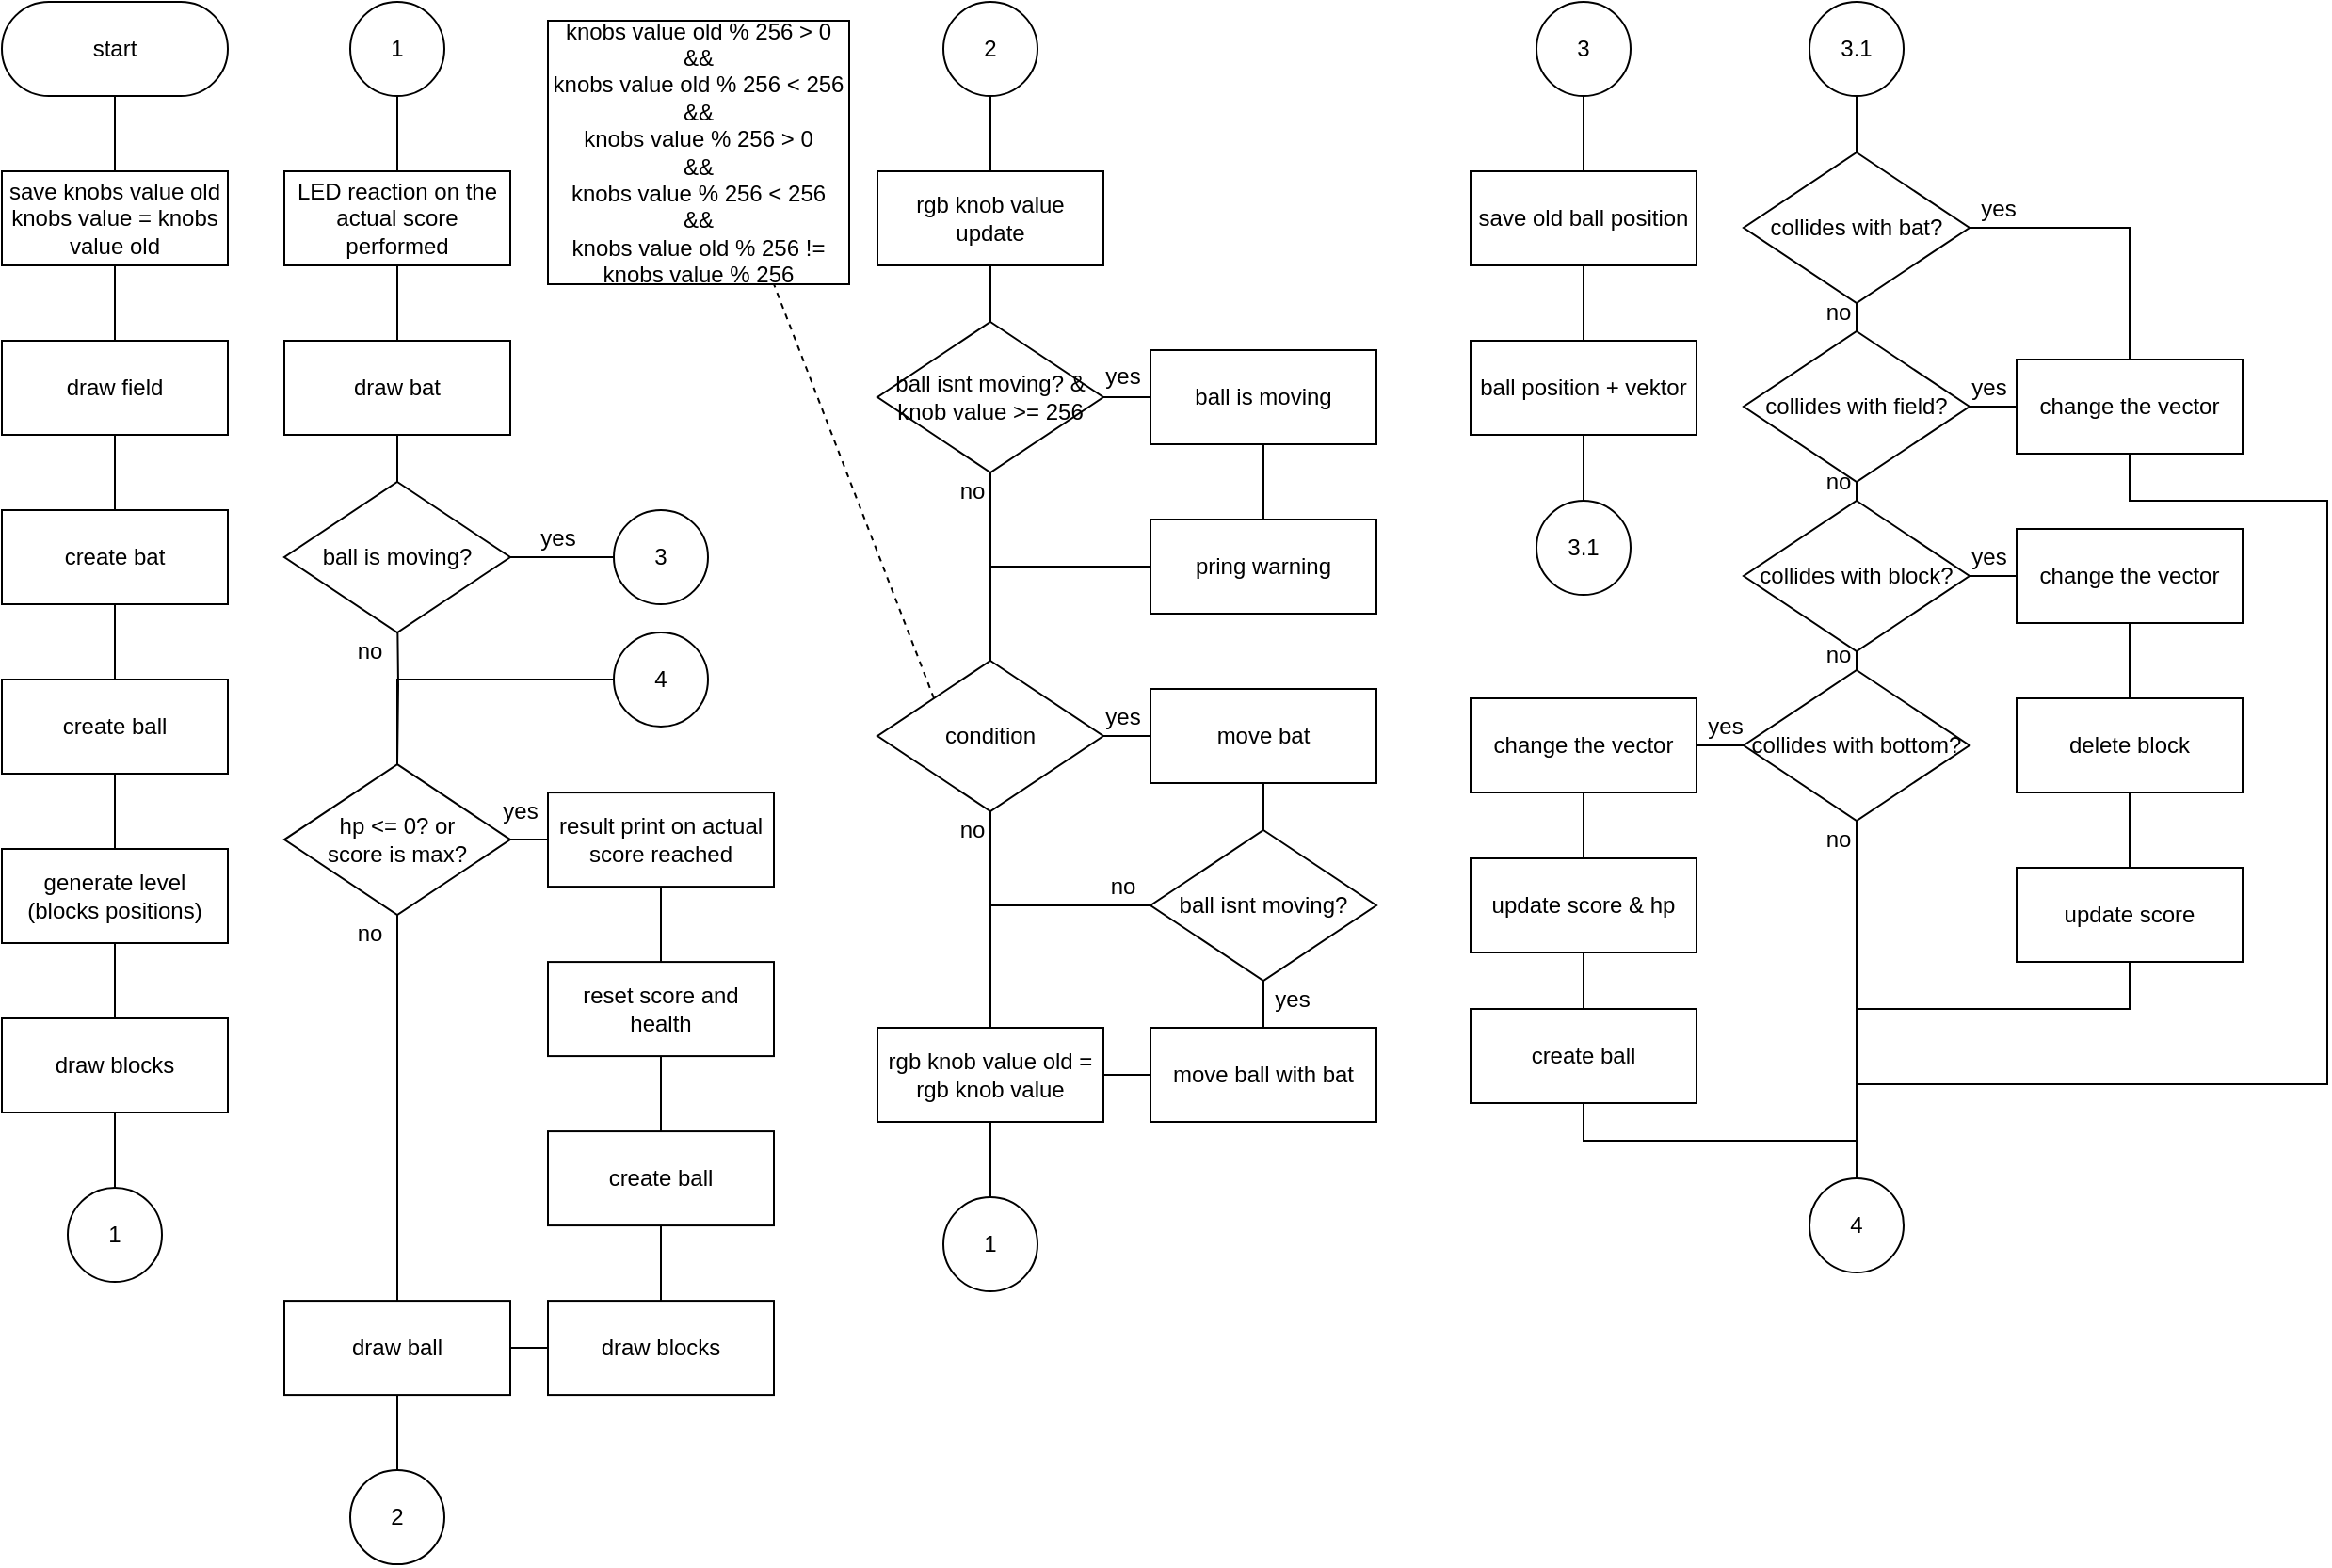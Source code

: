<mxfile version="14.6.13" type="device"><diagram id="C5RBs43oDa-KdzZeNtuy" name="Page-1"><mxGraphModel dx="1810" dy="1343" grid="1" gridSize="10" guides="1" tooltips="1" connect="1" arrows="1" fold="1" page="1" pageScale="1" pageWidth="827" pageHeight="1169" math="0" shadow="0"><root><mxCell id="WIyWlLk6GJQsqaUBKTNV-0"/><mxCell id="WIyWlLk6GJQsqaUBKTNV-1" parent="WIyWlLk6GJQsqaUBKTNV-0"/><mxCell id="L-HvGFPpBzRl4jBuM2l1-85" style="edgeStyle=none;rounded=0;orthogonalLoop=1;jettySize=auto;html=1;exitX=0.5;exitY=1;exitDx=0;exitDy=0;entryX=0.5;entryY=0;entryDx=0;entryDy=0;endArrow=none;endFill=0;strokeColor=#000000;" parent="WIyWlLk6GJQsqaUBKTNV-1" source="L-HvGFPpBzRl4jBuM2l1-0" target="L-HvGFPpBzRl4jBuM2l1-84" edge="1"><mxGeometry relative="1" as="geometry"/></mxCell><mxCell id="L-HvGFPpBzRl4jBuM2l1-0" value="start" style="rounded=1;whiteSpace=wrap;html=1;arcSize=50;" parent="WIyWlLk6GJQsqaUBKTNV-1" vertex="1"><mxGeometry x="60" y="10" width="120" height="50" as="geometry"/></mxCell><mxCell id="L-HvGFPpBzRl4jBuM2l1-19" style="edgeStyle=orthogonalEdgeStyle;rounded=0;orthogonalLoop=1;jettySize=auto;html=1;exitX=0.5;exitY=1;exitDx=0;exitDy=0;entryX=0.5;entryY=0;entryDx=0;entryDy=0;endArrow=none;endFill=0;" parent="WIyWlLk6GJQsqaUBKTNV-1" source="L-HvGFPpBzRl4jBuM2l1-1" target="L-HvGFPpBzRl4jBuM2l1-2" edge="1"><mxGeometry relative="1" as="geometry"/></mxCell><mxCell id="L-HvGFPpBzRl4jBuM2l1-1" value="draw field" style="rounded=0;whiteSpace=wrap;html=1;" parent="WIyWlLk6GJQsqaUBKTNV-1" vertex="1"><mxGeometry x="60" y="190" width="120" height="50" as="geometry"/></mxCell><mxCell id="L-HvGFPpBzRl4jBuM2l1-20" style="edgeStyle=orthogonalEdgeStyle;rounded=0;orthogonalLoop=1;jettySize=auto;html=1;exitX=0.5;exitY=1;exitDx=0;exitDy=0;entryX=0.5;entryY=0;entryDx=0;entryDy=0;endArrow=none;endFill=0;" parent="WIyWlLk6GJQsqaUBKTNV-1" source="L-HvGFPpBzRl4jBuM2l1-2" target="L-HvGFPpBzRl4jBuM2l1-4" edge="1"><mxGeometry relative="1" as="geometry"/></mxCell><mxCell id="L-HvGFPpBzRl4jBuM2l1-2" value="create bat" style="rounded=0;whiteSpace=wrap;html=1;" parent="WIyWlLk6GJQsqaUBKTNV-1" vertex="1"><mxGeometry x="60" y="280" width="120" height="50" as="geometry"/></mxCell><mxCell id="L-HvGFPpBzRl4jBuM2l1-21" style="edgeStyle=orthogonalEdgeStyle;rounded=0;orthogonalLoop=1;jettySize=auto;html=1;exitX=0.5;exitY=1;exitDx=0;exitDy=0;entryX=0.5;entryY=0;entryDx=0;entryDy=0;endArrow=none;endFill=0;" parent="WIyWlLk6GJQsqaUBKTNV-1" source="L-HvGFPpBzRl4jBuM2l1-4" target="L-HvGFPpBzRl4jBuM2l1-5" edge="1"><mxGeometry relative="1" as="geometry"/></mxCell><mxCell id="L-HvGFPpBzRl4jBuM2l1-4" value="create ball" style="rounded=0;whiteSpace=wrap;html=1;" parent="WIyWlLk6GJQsqaUBKTNV-1" vertex="1"><mxGeometry x="60" y="370" width="120" height="50" as="geometry"/></mxCell><mxCell id="L-HvGFPpBzRl4jBuM2l1-22" style="edgeStyle=orthogonalEdgeStyle;rounded=0;orthogonalLoop=1;jettySize=auto;html=1;exitX=0.5;exitY=1;exitDx=0;exitDy=0;entryX=0.5;entryY=0;entryDx=0;entryDy=0;endArrow=none;endFill=0;" parent="WIyWlLk6GJQsqaUBKTNV-1" source="L-HvGFPpBzRl4jBuM2l1-5" target="L-HvGFPpBzRl4jBuM2l1-6" edge="1"><mxGeometry relative="1" as="geometry"/></mxCell><mxCell id="L-HvGFPpBzRl4jBuM2l1-5" value="generate level&lt;br&gt;(blocks positions)" style="rounded=0;whiteSpace=wrap;html=1;" parent="WIyWlLk6GJQsqaUBKTNV-1" vertex="1"><mxGeometry x="60" y="460" width="120" height="50" as="geometry"/></mxCell><mxCell id="L-HvGFPpBzRl4jBuM2l1-64" style="edgeStyle=orthogonalEdgeStyle;rounded=0;orthogonalLoop=1;jettySize=auto;html=1;entryX=0.5;entryY=0;entryDx=0;entryDy=0;endArrow=none;endFill=0;" parent="WIyWlLk6GJQsqaUBKTNV-1" source="L-HvGFPpBzRl4jBuM2l1-6" target="L-HvGFPpBzRl4jBuM2l1-68" edge="1"><mxGeometry relative="1" as="geometry"><mxPoint x="120" y="640" as="targetPoint"/></mxGeometry></mxCell><mxCell id="L-HvGFPpBzRl4jBuM2l1-6" value="draw blocks" style="rounded=0;whiteSpace=wrap;html=1;" parent="WIyWlLk6GJQsqaUBKTNV-1" vertex="1"><mxGeometry x="60" y="550" width="120" height="50" as="geometry"/></mxCell><mxCell id="L-HvGFPpBzRl4jBuM2l1-29" style="edgeStyle=orthogonalEdgeStyle;rounded=0;orthogonalLoop=1;jettySize=auto;html=1;exitX=0.5;exitY=1;exitDx=0;exitDy=0;entryX=0.5;entryY=0;entryDx=0;entryDy=0;endArrow=none;endFill=0;" parent="WIyWlLk6GJQsqaUBKTNV-1" source="L-HvGFPpBzRl4jBuM2l1-8" target="L-HvGFPpBzRl4jBuM2l1-10" edge="1"><mxGeometry relative="1" as="geometry"/></mxCell><mxCell id="L-HvGFPpBzRl4jBuM2l1-8" value="draw bat" style="rounded=0;whiteSpace=wrap;html=1;" parent="WIyWlLk6GJQsqaUBKTNV-1" vertex="1"><mxGeometry x="210" y="190" width="120" height="50" as="geometry"/></mxCell><mxCell id="L-HvGFPpBzRl4jBuM2l1-30" style="edgeStyle=orthogonalEdgeStyle;rounded=0;orthogonalLoop=1;jettySize=auto;html=1;exitX=1;exitY=0.5;exitDx=0;exitDy=0;entryX=0;entryY=0.5;entryDx=0;entryDy=0;endArrow=none;endFill=0;" parent="WIyWlLk6GJQsqaUBKTNV-1" source="L-HvGFPpBzRl4jBuM2l1-10" target="L-HvGFPpBzRl4jBuM2l1-182" edge="1"><mxGeometry relative="1" as="geometry"><mxPoint x="350" y="305" as="targetPoint"/></mxGeometry></mxCell><mxCell id="L-HvGFPpBzRl4jBuM2l1-31" style="edgeStyle=orthogonalEdgeStyle;rounded=0;orthogonalLoop=1;jettySize=auto;html=1;entryX=0.5;entryY=0;entryDx=0;entryDy=0;endArrow=none;endFill=0;exitX=0.5;exitY=1;exitDx=0;exitDy=0;" parent="WIyWlLk6GJQsqaUBKTNV-1" target="L-HvGFPpBzRl4jBuM2l1-13" edge="1"><mxGeometry relative="1" as="geometry"><mxPoint x="270" y="330" as="sourcePoint"/></mxGeometry></mxCell><mxCell id="L-HvGFPpBzRl4jBuM2l1-10" value="ball is moving?" style="rhombus;whiteSpace=wrap;html=1;" parent="WIyWlLk6GJQsqaUBKTNV-1" vertex="1"><mxGeometry x="210" y="265" width="120" height="80" as="geometry"/></mxCell><mxCell id="L-HvGFPpBzRl4jBuM2l1-33" style="edgeStyle=orthogonalEdgeStyle;rounded=0;orthogonalLoop=1;jettySize=auto;html=1;exitX=1;exitY=0.5;exitDx=0;exitDy=0;entryX=0;entryY=0.5;entryDx=0;entryDy=0;endArrow=none;endFill=0;" parent="WIyWlLk6GJQsqaUBKTNV-1" source="L-HvGFPpBzRl4jBuM2l1-13" target="L-HvGFPpBzRl4jBuM2l1-14" edge="1"><mxGeometry relative="1" as="geometry"/></mxCell><mxCell id="L-HvGFPpBzRl4jBuM2l1-72" style="edgeStyle=orthogonalEdgeStyle;rounded=0;orthogonalLoop=1;jettySize=auto;html=1;exitX=0.5;exitY=1;exitDx=0;exitDy=0;entryX=0.5;entryY=0;entryDx=0;entryDy=0;endArrow=none;endFill=0;" parent="WIyWlLk6GJQsqaUBKTNV-1" source="L-HvGFPpBzRl4jBuM2l1-13" target="L-HvGFPpBzRl4jBuM2l1-18" edge="1"><mxGeometry relative="1" as="geometry"/></mxCell><mxCell id="L-HvGFPpBzRl4jBuM2l1-13" value="hp &amp;lt;= 0? or&lt;br&gt;score is max?" style="rhombus;whiteSpace=wrap;html=1;" parent="WIyWlLk6GJQsqaUBKTNV-1" vertex="1"><mxGeometry x="210" y="415.04" width="120" height="80" as="geometry"/></mxCell><mxCell id="L-HvGFPpBzRl4jBuM2l1-34" style="edgeStyle=orthogonalEdgeStyle;rounded=0;orthogonalLoop=1;jettySize=auto;html=1;exitX=0.5;exitY=1;exitDx=0;exitDy=0;entryX=0.5;entryY=0;entryDx=0;entryDy=0;endArrow=none;endFill=0;" parent="WIyWlLk6GJQsqaUBKTNV-1" source="L-HvGFPpBzRl4jBuM2l1-14" target="L-HvGFPpBzRl4jBuM2l1-15" edge="1"><mxGeometry relative="1" as="geometry"/></mxCell><mxCell id="L-HvGFPpBzRl4jBuM2l1-14" value="result print on actual score reached" style="rounded=0;whiteSpace=wrap;html=1;" parent="WIyWlLk6GJQsqaUBKTNV-1" vertex="1"><mxGeometry x="350" y="430.04" width="120" height="50" as="geometry"/></mxCell><mxCell id="L-HvGFPpBzRl4jBuM2l1-35" style="edgeStyle=orthogonalEdgeStyle;rounded=0;orthogonalLoop=1;jettySize=auto;html=1;exitX=0.5;exitY=1;exitDx=0;exitDy=0;entryX=0.5;entryY=0;entryDx=0;entryDy=0;endArrow=none;endFill=0;" parent="WIyWlLk6GJQsqaUBKTNV-1" source="L-HvGFPpBzRl4jBuM2l1-15" target="L-HvGFPpBzRl4jBuM2l1-16" edge="1"><mxGeometry relative="1" as="geometry"/></mxCell><mxCell id="L-HvGFPpBzRl4jBuM2l1-15" value="reset score and health" style="rounded=0;whiteSpace=wrap;html=1;" parent="WIyWlLk6GJQsqaUBKTNV-1" vertex="1"><mxGeometry x="350" y="520.04" width="120" height="50" as="geometry"/></mxCell><mxCell id="L-HvGFPpBzRl4jBuM2l1-36" style="edgeStyle=orthogonalEdgeStyle;rounded=0;orthogonalLoop=1;jettySize=auto;html=1;exitX=0.5;exitY=1;exitDx=0;exitDy=0;entryX=0.5;entryY=0;entryDx=0;entryDy=0;endArrow=none;endFill=0;" parent="WIyWlLk6GJQsqaUBKTNV-1" source="L-HvGFPpBzRl4jBuM2l1-16" target="L-HvGFPpBzRl4jBuM2l1-17" edge="1"><mxGeometry relative="1" as="geometry"/></mxCell><mxCell id="L-HvGFPpBzRl4jBuM2l1-16" value="create ball" style="rounded=0;whiteSpace=wrap;html=1;" parent="WIyWlLk6GJQsqaUBKTNV-1" vertex="1"><mxGeometry x="350" y="610.04" width="120" height="50" as="geometry"/></mxCell><mxCell id="L-HvGFPpBzRl4jBuM2l1-67" style="edgeStyle=orthogonalEdgeStyle;rounded=0;orthogonalLoop=1;jettySize=auto;html=1;exitX=0;exitY=0.5;exitDx=0;exitDy=0;entryX=1;entryY=0.5;entryDx=0;entryDy=0;endArrow=none;endFill=0;" parent="WIyWlLk6GJQsqaUBKTNV-1" source="L-HvGFPpBzRl4jBuM2l1-17" target="L-HvGFPpBzRl4jBuM2l1-18" edge="1"><mxGeometry relative="1" as="geometry"/></mxCell><mxCell id="L-HvGFPpBzRl4jBuM2l1-17" value="draw blocks" style="rounded=0;whiteSpace=wrap;html=1;" parent="WIyWlLk6GJQsqaUBKTNV-1" vertex="1"><mxGeometry x="350" y="700.04" width="120" height="50" as="geometry"/></mxCell><mxCell id="L-HvGFPpBzRl4jBuM2l1-71" style="edgeStyle=orthogonalEdgeStyle;rounded=0;orthogonalLoop=1;jettySize=auto;html=1;exitX=0.5;exitY=1;exitDx=0;exitDy=0;entryX=0.5;entryY=0;entryDx=0;entryDy=0;endArrow=none;endFill=0;" parent="WIyWlLk6GJQsqaUBKTNV-1" source="L-HvGFPpBzRl4jBuM2l1-18" target="L-HvGFPpBzRl4jBuM2l1-70" edge="1"><mxGeometry relative="1" as="geometry"/></mxCell><mxCell id="L-HvGFPpBzRl4jBuM2l1-18" value="draw ball" style="rounded=0;whiteSpace=wrap;html=1;" parent="WIyWlLk6GJQsqaUBKTNV-1" vertex="1"><mxGeometry x="210" y="700.04" width="120" height="50" as="geometry"/></mxCell><mxCell id="L-HvGFPpBzRl4jBuM2l1-89" style="edgeStyle=none;rounded=0;orthogonalLoop=1;jettySize=auto;html=1;exitX=0.5;exitY=1;exitDx=0;exitDy=0;entryX=0.5;entryY=0;entryDx=0;entryDy=0;endArrow=none;endFill=0;strokeColor=#000000;" parent="WIyWlLk6GJQsqaUBKTNV-1" source="L-HvGFPpBzRl4jBuM2l1-24" target="L-HvGFPpBzRl4jBuM2l1-87" edge="1"><mxGeometry relative="1" as="geometry"/></mxCell><mxCell id="L-HvGFPpBzRl4jBuM2l1-24" value="1" style="ellipse;whiteSpace=wrap;html=1;aspect=fixed;" parent="WIyWlLk6GJQsqaUBKTNV-1" vertex="1"><mxGeometry x="245" y="10" width="50" height="50" as="geometry"/></mxCell><mxCell id="L-HvGFPpBzRl4jBuM2l1-80" style="edgeStyle=none;rounded=0;orthogonalLoop=1;jettySize=auto;html=1;exitX=0.5;exitY=1;exitDx=0;exitDy=0;entryX=0.5;entryY=0;entryDx=0;entryDy=0;endArrow=none;endFill=0;strokeColor=#000000;" parent="WIyWlLk6GJQsqaUBKTNV-1" source="L-HvGFPpBzRl4jBuM2l1-39" target="L-HvGFPpBzRl4jBuM2l1-79" edge="1"><mxGeometry relative="1" as="geometry"/></mxCell><mxCell id="L-HvGFPpBzRl4jBuM2l1-39" value="rgb knob value update" style="rounded=0;whiteSpace=wrap;html=1;" parent="WIyWlLk6GJQsqaUBKTNV-1" vertex="1"><mxGeometry x="525" y="100" width="120" height="50" as="geometry"/></mxCell><mxCell id="L-HvGFPpBzRl4jBuM2l1-43" style="edgeStyle=orthogonalEdgeStyle;rounded=0;orthogonalLoop=1;jettySize=auto;html=1;entryX=0.5;entryY=0;entryDx=0;entryDy=0;endArrow=none;endFill=0;exitX=0.5;exitY=1;exitDx=0;exitDy=0;" parent="WIyWlLk6GJQsqaUBKTNV-1" source="L-HvGFPpBzRl4jBuM2l1-77" target="L-HvGFPpBzRl4jBuM2l1-39" edge="1"><mxGeometry relative="1" as="geometry"><mxPoint x="750" y="60" as="sourcePoint"/></mxGeometry></mxCell><mxCell id="L-HvGFPpBzRl4jBuM2l1-48" style="edgeStyle=orthogonalEdgeStyle;rounded=0;orthogonalLoop=1;jettySize=auto;html=1;exitX=1;exitY=0.5;exitDx=0;exitDy=0;endArrow=none;endFill=0;entryX=0;entryY=0.5;entryDx=0;entryDy=0;" parent="WIyWlLk6GJQsqaUBKTNV-1" source="L-HvGFPpBzRl4jBuM2l1-79" target="L-HvGFPpBzRl4jBuM2l1-181" edge="1"><mxGeometry relative="1" as="geometry"><mxPoint x="655" y="220" as="sourcePoint"/><mxPoint x="730" y="220" as="targetPoint"/></mxGeometry></mxCell><mxCell id="L-HvGFPpBzRl4jBuM2l1-52" style="edgeStyle=orthogonalEdgeStyle;rounded=0;orthogonalLoop=1;jettySize=auto;html=1;exitX=0.5;exitY=1;exitDx=0;exitDy=0;entryX=0.5;entryY=0;entryDx=0;entryDy=0;endArrow=none;endFill=0;" parent="WIyWlLk6GJQsqaUBKTNV-1" source="L-HvGFPpBzRl4jBuM2l1-79" target="L-HvGFPpBzRl4jBuM2l1-51" edge="1"><mxGeometry relative="1" as="geometry"><mxPoint x="585" y="330" as="sourcePoint"/></mxGeometry></mxCell><mxCell id="L-HvGFPpBzRl4jBuM2l1-81" style="edgeStyle=none;rounded=0;orthogonalLoop=1;jettySize=auto;html=1;exitX=0;exitY=0.5;exitDx=0;exitDy=0;entryX=0.5;entryY=0;entryDx=0;entryDy=0;endArrow=none;endFill=0;strokeColor=#000000;" parent="WIyWlLk6GJQsqaUBKTNV-1" source="L-HvGFPpBzRl4jBuM2l1-46" target="L-HvGFPpBzRl4jBuM2l1-51" edge="1"><mxGeometry relative="1" as="geometry"><Array as="points"><mxPoint x="585" y="310"/><mxPoint x="585" y="375"/></Array></mxGeometry></mxCell><mxCell id="L-HvGFPpBzRl4jBuM2l1-46" value="pring warning" style="rounded=0;whiteSpace=wrap;html=1;" parent="WIyWlLk6GJQsqaUBKTNV-1" vertex="1"><mxGeometry x="670" y="285" width="120" height="50" as="geometry"/></mxCell><mxCell id="L-HvGFPpBzRl4jBuM2l1-54" style="edgeStyle=orthogonalEdgeStyle;rounded=0;orthogonalLoop=1;jettySize=auto;html=1;exitX=1;exitY=0.5;exitDx=0;exitDy=0;entryX=0;entryY=0.5;entryDx=0;entryDy=0;endArrow=none;endFill=0;" parent="WIyWlLk6GJQsqaUBKTNV-1" source="L-HvGFPpBzRl4jBuM2l1-51" target="L-HvGFPpBzRl4jBuM2l1-53" edge="1"><mxGeometry relative="1" as="geometry"/></mxCell><mxCell id="L-HvGFPpBzRl4jBuM2l1-60" style="edgeStyle=orthogonalEdgeStyle;rounded=0;orthogonalLoop=1;jettySize=auto;html=1;exitX=0.5;exitY=1;exitDx=0;exitDy=0;entryX=0.5;entryY=0;entryDx=0;entryDy=0;endArrow=none;endFill=0;" parent="WIyWlLk6GJQsqaUBKTNV-1" source="L-HvGFPpBzRl4jBuM2l1-51" target="L-HvGFPpBzRl4jBuM2l1-59" edge="1"><mxGeometry relative="1" as="geometry"/></mxCell><mxCell id="L-HvGFPpBzRl4jBuM2l1-51" value="condition" style="rhombus;whiteSpace=wrap;html=1;" parent="WIyWlLk6GJQsqaUBKTNV-1" vertex="1"><mxGeometry x="525" y="360" width="120" height="80" as="geometry"/></mxCell><mxCell id="L-HvGFPpBzRl4jBuM2l1-57" style="edgeStyle=orthogonalEdgeStyle;rounded=0;orthogonalLoop=1;jettySize=auto;html=1;exitX=0.5;exitY=1;exitDx=0;exitDy=0;entryX=0.5;entryY=0;entryDx=0;entryDy=0;endArrow=none;endFill=0;" parent="WIyWlLk6GJQsqaUBKTNV-1" source="L-HvGFPpBzRl4jBuM2l1-53" target="L-HvGFPpBzRl4jBuM2l1-55" edge="1"><mxGeometry relative="1" as="geometry"/></mxCell><mxCell id="L-HvGFPpBzRl4jBuM2l1-53" value="move bat" style="rounded=0;whiteSpace=wrap;html=1;" parent="WIyWlLk6GJQsqaUBKTNV-1" vertex="1"><mxGeometry x="670" y="375" width="120" height="50" as="geometry"/></mxCell><mxCell id="L-HvGFPpBzRl4jBuM2l1-58" style="edgeStyle=orthogonalEdgeStyle;rounded=0;orthogonalLoop=1;jettySize=auto;html=1;exitX=0.5;exitY=1;exitDx=0;exitDy=0;entryX=0.5;entryY=0;entryDx=0;entryDy=0;endArrow=none;endFill=0;" parent="WIyWlLk6GJQsqaUBKTNV-1" source="L-HvGFPpBzRl4jBuM2l1-55" target="L-HvGFPpBzRl4jBuM2l1-56" edge="1"><mxGeometry relative="1" as="geometry"/></mxCell><mxCell id="L-HvGFPpBzRl4jBuM2l1-196" style="edgeStyle=none;rounded=0;orthogonalLoop=1;jettySize=auto;html=1;exitX=0;exitY=0.5;exitDx=0;exitDy=0;entryX=0.5;entryY=0;entryDx=0;entryDy=0;endArrow=none;endFill=0;strokeColor=#000000;" parent="WIyWlLk6GJQsqaUBKTNV-1" source="L-HvGFPpBzRl4jBuM2l1-55" target="L-HvGFPpBzRl4jBuM2l1-59" edge="1"><mxGeometry relative="1" as="geometry"><Array as="points"><mxPoint x="585" y="490"/></Array></mxGeometry></mxCell><mxCell id="L-HvGFPpBzRl4jBuM2l1-55" value="ball isnt moving?" style="rhombus;whiteSpace=wrap;html=1;" parent="WIyWlLk6GJQsqaUBKTNV-1" vertex="1"><mxGeometry x="670" y="450" width="120" height="80" as="geometry"/></mxCell><mxCell id="L-HvGFPpBzRl4jBuM2l1-61" style="edgeStyle=orthogonalEdgeStyle;rounded=0;orthogonalLoop=1;jettySize=auto;html=1;exitX=0;exitY=0.5;exitDx=0;exitDy=0;endArrow=none;endFill=0;entryX=1;entryY=0.5;entryDx=0;entryDy=0;" parent="WIyWlLk6GJQsqaUBKTNV-1" source="L-HvGFPpBzRl4jBuM2l1-56" target="L-HvGFPpBzRl4jBuM2l1-59" edge="1"><mxGeometry relative="1" as="geometry"><mxPoint x="750" y="595" as="targetPoint"/></mxGeometry></mxCell><mxCell id="L-HvGFPpBzRl4jBuM2l1-56" value="move ball with bat" style="rounded=0;whiteSpace=wrap;html=1;" parent="WIyWlLk6GJQsqaUBKTNV-1" vertex="1"><mxGeometry x="670" y="555" width="120" height="50" as="geometry"/></mxCell><mxCell id="L-HvGFPpBzRl4jBuM2l1-91" style="edgeStyle=none;rounded=0;orthogonalLoop=1;jettySize=auto;html=1;exitX=0.5;exitY=1;exitDx=0;exitDy=0;entryX=0.5;entryY=0;entryDx=0;entryDy=0;endArrow=none;endFill=0;strokeColor=#000000;" parent="WIyWlLk6GJQsqaUBKTNV-1" source="L-HvGFPpBzRl4jBuM2l1-59" target="L-HvGFPpBzRl4jBuM2l1-90" edge="1"><mxGeometry relative="1" as="geometry"/></mxCell><mxCell id="L-HvGFPpBzRl4jBuM2l1-59" value="rgb knob value old =&lt;br&gt;rgb knob value" style="rounded=0;whiteSpace=wrap;html=1;" parent="WIyWlLk6GJQsqaUBKTNV-1" vertex="1"><mxGeometry x="525" y="555" width="120" height="50" as="geometry"/></mxCell><mxCell id="L-HvGFPpBzRl4jBuM2l1-68" value="1" style="ellipse;whiteSpace=wrap;html=1;aspect=fixed;" parent="WIyWlLk6GJQsqaUBKTNV-1" vertex="1"><mxGeometry x="95" y="640" width="50" height="50" as="geometry"/></mxCell><mxCell id="L-HvGFPpBzRl4jBuM2l1-70" value="2" style="ellipse;whiteSpace=wrap;html=1;aspect=fixed;" parent="WIyWlLk6GJQsqaUBKTNV-1" vertex="1"><mxGeometry x="245" y="790.04" width="50" height="50" as="geometry"/></mxCell><mxCell id="L-HvGFPpBzRl4jBuM2l1-77" value="2" style="ellipse;whiteSpace=wrap;html=1;aspect=fixed;" parent="WIyWlLk6GJQsqaUBKTNV-1" vertex="1"><mxGeometry x="560" y="10" width="50" height="50" as="geometry"/></mxCell><mxCell id="L-HvGFPpBzRl4jBuM2l1-79" value="&lt;span style=&quot;font-family: &amp;#34;helvetica&amp;#34;&quot;&gt;ball isnt moving? &amp;amp;&lt;/span&gt;&lt;br style=&quot;font-family: &amp;#34;helvetica&amp;#34;&quot;&gt;&lt;span style=&quot;font-family: &amp;#34;helvetica&amp;#34;&quot;&gt;knob value &amp;gt;= 256&lt;/span&gt;" style="rhombus;whiteSpace=wrap;html=1;" parent="WIyWlLk6GJQsqaUBKTNV-1" vertex="1"><mxGeometry x="525" y="180" width="120" height="80" as="geometry"/></mxCell><mxCell id="L-HvGFPpBzRl4jBuM2l1-82" value="&lt;div&gt;knobs value old % 256 &amp;gt; 0 &amp;amp;&amp;amp; &lt;br&gt;knobs value old % 256 &amp;lt; 256&lt;br&gt;&amp;amp;&amp;amp;&lt;br&gt;&lt;span&gt;knobs value % 256 &amp;gt; 0&lt;br&gt;&amp;amp;&amp;amp;&lt;br&gt;knobs value % 256 &amp;lt; 256&lt;br&gt;&amp;amp;&amp;amp;&lt;br&gt;&lt;/span&gt;&lt;span&gt;knobs value old % 256 != knobs value % 256&lt;/span&gt;&lt;/div&gt;" style="text;html=1;fillColor=none;align=center;verticalAlign=middle;whiteSpace=wrap;rounded=0;strokeColor=#000000;" parent="WIyWlLk6GJQsqaUBKTNV-1" vertex="1"><mxGeometry x="350" y="20" width="160" height="140" as="geometry"/></mxCell><mxCell id="L-HvGFPpBzRl4jBuM2l1-83" value="" style="endArrow=none;dashed=1;html=1;strokeColor=#000000;entryX=0.75;entryY=1;entryDx=0;entryDy=0;exitX=0;exitY=0;exitDx=0;exitDy=0;" parent="WIyWlLk6GJQsqaUBKTNV-1" source="L-HvGFPpBzRl4jBuM2l1-51" target="L-HvGFPpBzRl4jBuM2l1-82" edge="1"><mxGeometry width="50" height="50" relative="1" as="geometry"><mxPoint x="560" y="400" as="sourcePoint"/><mxPoint x="610" y="350" as="targetPoint"/></mxGeometry></mxCell><mxCell id="L-HvGFPpBzRl4jBuM2l1-86" style="edgeStyle=none;rounded=0;orthogonalLoop=1;jettySize=auto;html=1;exitX=0.5;exitY=1;exitDx=0;exitDy=0;entryX=0.5;entryY=0;entryDx=0;entryDy=0;endArrow=none;endFill=0;strokeColor=#000000;" parent="WIyWlLk6GJQsqaUBKTNV-1" source="L-HvGFPpBzRl4jBuM2l1-84" target="L-HvGFPpBzRl4jBuM2l1-1" edge="1"><mxGeometry relative="1" as="geometry"/></mxCell><mxCell id="L-HvGFPpBzRl4jBuM2l1-84" value="save knobs value old&lt;br&gt;knobs value = knobs value old" style="rounded=0;whiteSpace=wrap;html=1;" parent="WIyWlLk6GJQsqaUBKTNV-1" vertex="1"><mxGeometry x="60" y="100" width="120" height="50" as="geometry"/></mxCell><mxCell id="L-HvGFPpBzRl4jBuM2l1-88" style="edgeStyle=none;rounded=0;orthogonalLoop=1;jettySize=auto;html=1;exitX=0.5;exitY=1;exitDx=0;exitDy=0;entryX=0.5;entryY=0;entryDx=0;entryDy=0;endArrow=none;endFill=0;strokeColor=#000000;" parent="WIyWlLk6GJQsqaUBKTNV-1" source="L-HvGFPpBzRl4jBuM2l1-87" target="L-HvGFPpBzRl4jBuM2l1-8" edge="1"><mxGeometry relative="1" as="geometry"/></mxCell><mxCell id="L-HvGFPpBzRl4jBuM2l1-87" value="LED reaction on the actual score performed" style="rounded=0;whiteSpace=wrap;html=1;" parent="WIyWlLk6GJQsqaUBKTNV-1" vertex="1"><mxGeometry x="210" y="100" width="120" height="50" as="geometry"/></mxCell><mxCell id="L-HvGFPpBzRl4jBuM2l1-90" value="1" style="ellipse;whiteSpace=wrap;html=1;aspect=fixed;" parent="WIyWlLk6GJQsqaUBKTNV-1" vertex="1"><mxGeometry x="560" y="645" width="50" height="50" as="geometry"/></mxCell><mxCell id="L-HvGFPpBzRl4jBuM2l1-97" style="edgeStyle=none;rounded=0;orthogonalLoop=1;jettySize=auto;html=1;exitX=0.5;exitY=1;exitDx=0;exitDy=0;entryX=0.5;entryY=0;entryDx=0;entryDy=0;endArrow=none;endFill=0;strokeColor=#000000;" parent="WIyWlLk6GJQsqaUBKTNV-1" source="L-HvGFPpBzRl4jBuM2l1-92" target="L-HvGFPpBzRl4jBuM2l1-95" edge="1"><mxGeometry relative="1" as="geometry"/></mxCell><mxCell id="L-HvGFPpBzRl4jBuM2l1-92" value="save old ball position" style="rounded=0;whiteSpace=wrap;html=1;strokeColor=#000000;" parent="WIyWlLk6GJQsqaUBKTNV-1" vertex="1"><mxGeometry x="840" y="100" width="120" height="50" as="geometry"/></mxCell><mxCell id="L-HvGFPpBzRl4jBuM2l1-98" style="edgeStyle=none;rounded=0;orthogonalLoop=1;jettySize=auto;html=1;exitX=0.5;exitY=1;exitDx=0;exitDy=0;entryX=0.5;entryY=0;entryDx=0;entryDy=0;endArrow=none;endFill=0;strokeColor=#000000;" parent="WIyWlLk6GJQsqaUBKTNV-1" source="L-HvGFPpBzRl4jBuM2l1-94" target="L-HvGFPpBzRl4jBuM2l1-92" edge="1"><mxGeometry relative="1" as="geometry"><mxPoint x="900" y="90" as="sourcePoint"/></mxGeometry></mxCell><mxCell id="L-HvGFPpBzRl4jBuM2l1-94" value="3" style="ellipse;whiteSpace=wrap;html=1;aspect=fixed;" parent="WIyWlLk6GJQsqaUBKTNV-1" vertex="1"><mxGeometry x="875" y="10" width="50" height="50" as="geometry"/></mxCell><mxCell id="L-HvGFPpBzRl4jBuM2l1-99" style="edgeStyle=none;rounded=0;orthogonalLoop=1;jettySize=auto;html=1;exitX=0.5;exitY=1;exitDx=0;exitDy=0;entryX=0.5;entryY=0;entryDx=0;entryDy=0;endArrow=none;endFill=0;strokeColor=#000000;" parent="WIyWlLk6GJQsqaUBKTNV-1" source="L-HvGFPpBzRl4jBuM2l1-95" target="L-HvGFPpBzRl4jBuM2l1-105" edge="1"><mxGeometry relative="1" as="geometry"><mxPoint x="900" y="300" as="targetPoint"/></mxGeometry></mxCell><mxCell id="L-HvGFPpBzRl4jBuM2l1-95" value="ball position + vektor" style="rounded=0;whiteSpace=wrap;html=1;strokeColor=#000000;" parent="WIyWlLk6GJQsqaUBKTNV-1" vertex="1"><mxGeometry x="840" y="190" width="120" height="50" as="geometry"/></mxCell><mxCell id="L-HvGFPpBzRl4jBuM2l1-105" value="3.1" style="ellipse;whiteSpace=wrap;html=1;aspect=fixed;" parent="WIyWlLk6GJQsqaUBKTNV-1" vertex="1"><mxGeometry x="875" y="275" width="50" height="50" as="geometry"/></mxCell><mxCell id="L-HvGFPpBzRl4jBuM2l1-113" style="edgeStyle=none;rounded=0;orthogonalLoop=1;jettySize=auto;html=1;exitX=0.5;exitY=1;exitDx=0;exitDy=0;entryX=0.5;entryY=0;entryDx=0;entryDy=0;endArrow=none;endFill=0;strokeColor=#000000;" parent="WIyWlLk6GJQsqaUBKTNV-1" source="L-HvGFPpBzRl4jBuM2l1-106" target="L-HvGFPpBzRl4jBuM2l1-157" edge="1"><mxGeometry relative="1" as="geometry"><mxPoint x="1045.0" y="70" as="sourcePoint"/><mxPoint x="1045" y="90" as="targetPoint"/></mxGeometry></mxCell><mxCell id="L-HvGFPpBzRl4jBuM2l1-106" value="3.1" style="ellipse;whiteSpace=wrap;html=1;aspect=fixed;" parent="WIyWlLk6GJQsqaUBKTNV-1" vertex="1"><mxGeometry x="1020" y="10" width="50" height="50" as="geometry"/></mxCell><mxCell id="L-HvGFPpBzRl4jBuM2l1-114" style="edgeStyle=none;rounded=0;orthogonalLoop=1;jettySize=auto;html=1;entryX=0.5;entryY=0;entryDx=0;entryDy=0;endArrow=none;endFill=0;strokeColor=#000000;exitX=0.5;exitY=1;exitDx=0;exitDy=0;" parent="WIyWlLk6GJQsqaUBKTNV-1" source="L-HvGFPpBzRl4jBuM2l1-109" target="L-HvGFPpBzRl4jBuM2l1-110" edge="1"><mxGeometry relative="1" as="geometry"><mxPoint x="1045" y="270" as="sourcePoint"/></mxGeometry></mxCell><mxCell id="L-HvGFPpBzRl4jBuM2l1-120" style="edgeStyle=none;rounded=0;orthogonalLoop=1;jettySize=auto;html=1;exitX=1;exitY=0.5;exitDx=0;exitDy=0;entryX=0;entryY=0.5;entryDx=0;entryDy=0;endArrow=none;endFill=0;strokeColor=#000000;" parent="WIyWlLk6GJQsqaUBKTNV-1" source="L-HvGFPpBzRl4jBuM2l1-109" target="L-HvGFPpBzRl4jBuM2l1-118" edge="1"><mxGeometry relative="1" as="geometry"/></mxCell><mxCell id="L-HvGFPpBzRl4jBuM2l1-109" value="collides with field?" style="rhombus;whiteSpace=wrap;html=1;" parent="WIyWlLk6GJQsqaUBKTNV-1" vertex="1"><mxGeometry x="985" y="185" width="120" height="80" as="geometry"/></mxCell><mxCell id="L-HvGFPpBzRl4jBuM2l1-121" style="edgeStyle=none;rounded=0;orthogonalLoop=1;jettySize=auto;html=1;exitX=1;exitY=0.5;exitDx=0;exitDy=0;entryX=0;entryY=0.5;entryDx=0;entryDy=0;endArrow=none;endFill=0;strokeColor=#000000;" parent="WIyWlLk6GJQsqaUBKTNV-1" source="L-HvGFPpBzRl4jBuM2l1-110" target="L-HvGFPpBzRl4jBuM2l1-119" edge="1"><mxGeometry relative="1" as="geometry"/></mxCell><mxCell id="L-HvGFPpBzRl4jBuM2l1-163" style="edgeStyle=none;rounded=0;orthogonalLoop=1;jettySize=auto;html=1;exitX=0.5;exitY=1;exitDx=0;exitDy=0;entryX=0.5;entryY=0;entryDx=0;entryDy=0;endArrow=none;endFill=0;strokeColor=#000000;" parent="WIyWlLk6GJQsqaUBKTNV-1" source="L-HvGFPpBzRl4jBuM2l1-110" target="L-HvGFPpBzRl4jBuM2l1-162" edge="1"><mxGeometry relative="1" as="geometry"/></mxCell><mxCell id="L-HvGFPpBzRl4jBuM2l1-110" value="collides with block?" style="rhombus;whiteSpace=wrap;html=1;" parent="WIyWlLk6GJQsqaUBKTNV-1" vertex="1"><mxGeometry x="985" y="275" width="120" height="80" as="geometry"/></mxCell><mxCell id="L-HvGFPpBzRl4jBuM2l1-161" style="edgeStyle=none;rounded=0;orthogonalLoop=1;jettySize=auto;html=1;exitX=0.5;exitY=1;exitDx=0;exitDy=0;entryX=0.5;entryY=1;entryDx=0;entryDy=0;endArrow=none;endFill=0;strokeColor=#000000;" parent="WIyWlLk6GJQsqaUBKTNV-1" source="L-HvGFPpBzRl4jBuM2l1-118" edge="1"><mxGeometry relative="1" as="geometry"><Array as="points"><mxPoint x="1190" y="275"/><mxPoint x="1295" y="275"/><mxPoint x="1295" y="585"/><mxPoint x="1045" y="585"/></Array><mxPoint x="1045" y="625" as="targetPoint"/></mxGeometry></mxCell><mxCell id="L-HvGFPpBzRl4jBuM2l1-118" value="change the vector" style="rounded=0;whiteSpace=wrap;html=1;strokeColor=#000000;" parent="WIyWlLk6GJQsqaUBKTNV-1" vertex="1"><mxGeometry x="1130" y="200" width="120" height="50" as="geometry"/></mxCell><mxCell id="L-HvGFPpBzRl4jBuM2l1-126" style="edgeStyle=none;rounded=0;orthogonalLoop=1;jettySize=auto;html=1;exitX=0.5;exitY=1;exitDx=0;exitDy=0;entryX=0.5;entryY=0;entryDx=0;entryDy=0;endArrow=none;endFill=0;strokeColor=#000000;" parent="WIyWlLk6GJQsqaUBKTNV-1" source="L-HvGFPpBzRl4jBuM2l1-119" target="L-HvGFPpBzRl4jBuM2l1-124" edge="1"><mxGeometry relative="1" as="geometry"/></mxCell><mxCell id="L-HvGFPpBzRl4jBuM2l1-119" value="change the vector" style="rounded=0;whiteSpace=wrap;html=1;strokeColor=#000000;" parent="WIyWlLk6GJQsqaUBKTNV-1" vertex="1"><mxGeometry x="1130" y="290" width="120" height="50" as="geometry"/></mxCell><mxCell id="L-HvGFPpBzRl4jBuM2l1-128" style="edgeStyle=none;rounded=0;orthogonalLoop=1;jettySize=auto;html=1;exitX=0.5;exitY=1;exitDx=0;exitDy=0;entryX=0.5;entryY=0;entryDx=0;entryDy=0;endArrow=none;endFill=0;strokeColor=#000000;" parent="WIyWlLk6GJQsqaUBKTNV-1" source="L-HvGFPpBzRl4jBuM2l1-124" target="L-HvGFPpBzRl4jBuM2l1-127" edge="1"><mxGeometry relative="1" as="geometry"/></mxCell><mxCell id="L-HvGFPpBzRl4jBuM2l1-124" value="delete block" style="rounded=0;whiteSpace=wrap;html=1;strokeColor=#000000;" parent="WIyWlLk6GJQsqaUBKTNV-1" vertex="1"><mxGeometry x="1130" y="380" width="120" height="50" as="geometry"/></mxCell><mxCell id="L-HvGFPpBzRl4jBuM2l1-174" style="edgeStyle=none;rounded=0;orthogonalLoop=1;jettySize=auto;html=1;exitX=0.5;exitY=1;exitDx=0;exitDy=0;endArrow=none;endFill=0;strokeColor=#000000;" parent="WIyWlLk6GJQsqaUBKTNV-1" source="L-HvGFPpBzRl4jBuM2l1-127" edge="1"><mxGeometry relative="1" as="geometry"><mxPoint x="1045" y="625" as="targetPoint"/><Array as="points"><mxPoint x="1190" y="545"/><mxPoint x="1045" y="545"/></Array></mxGeometry></mxCell><mxCell id="L-HvGFPpBzRl4jBuM2l1-127" value="update score" style="rounded=0;whiteSpace=wrap;html=1;strokeColor=#000000;" parent="WIyWlLk6GJQsqaUBKTNV-1" vertex="1"><mxGeometry x="1130" y="470" width="120" height="50" as="geometry"/></mxCell><mxCell id="L-HvGFPpBzRl4jBuM2l1-159" style="edgeStyle=none;rounded=0;orthogonalLoop=1;jettySize=auto;html=1;exitX=0.5;exitY=1;exitDx=0;exitDy=0;entryX=0.5;entryY=0;entryDx=0;entryDy=0;endArrow=none;endFill=0;strokeColor=#000000;" parent="WIyWlLk6GJQsqaUBKTNV-1" source="L-HvGFPpBzRl4jBuM2l1-157" target="L-HvGFPpBzRl4jBuM2l1-109" edge="1"><mxGeometry relative="1" as="geometry"/></mxCell><mxCell id="L-HvGFPpBzRl4jBuM2l1-160" style="edgeStyle=none;rounded=0;orthogonalLoop=1;jettySize=auto;html=1;exitX=1;exitY=0.5;exitDx=0;exitDy=0;entryX=0.5;entryY=0;entryDx=0;entryDy=0;endArrow=none;endFill=0;strokeColor=#000000;" parent="WIyWlLk6GJQsqaUBKTNV-1" source="L-HvGFPpBzRl4jBuM2l1-157" target="L-HvGFPpBzRl4jBuM2l1-118" edge="1"><mxGeometry relative="1" as="geometry"><Array as="points"><mxPoint x="1190" y="130"/></Array></mxGeometry></mxCell><mxCell id="L-HvGFPpBzRl4jBuM2l1-157" value="collides with bat?" style="rhombus;whiteSpace=wrap;html=1;" parent="WIyWlLk6GJQsqaUBKTNV-1" vertex="1"><mxGeometry x="985" y="90" width="120" height="80" as="geometry"/></mxCell><mxCell id="L-HvGFPpBzRl4jBuM2l1-169" style="edgeStyle=none;rounded=0;orthogonalLoop=1;jettySize=auto;html=1;exitX=0;exitY=0.5;exitDx=0;exitDy=0;entryX=1;entryY=0.5;entryDx=0;entryDy=0;endArrow=none;endFill=0;strokeColor=#000000;" parent="WIyWlLk6GJQsqaUBKTNV-1" source="L-HvGFPpBzRl4jBuM2l1-162" target="L-HvGFPpBzRl4jBuM2l1-166" edge="1"><mxGeometry relative="1" as="geometry"/></mxCell><mxCell id="L-HvGFPpBzRl4jBuM2l1-172" style="edgeStyle=none;rounded=0;orthogonalLoop=1;jettySize=auto;html=1;exitX=0.5;exitY=1;exitDx=0;exitDy=0;entryX=0.5;entryY=1;entryDx=0;entryDy=0;endArrow=none;endFill=0;strokeColor=#000000;" parent="WIyWlLk6GJQsqaUBKTNV-1" source="L-HvGFPpBzRl4jBuM2l1-162" edge="1"><mxGeometry relative="1" as="geometry"><mxPoint x="1045" y="625" as="targetPoint"/></mxGeometry></mxCell><mxCell id="L-HvGFPpBzRl4jBuM2l1-162" value="collides with bottom?" style="rhombus;whiteSpace=wrap;html=1;" parent="WIyWlLk6GJQsqaUBKTNV-1" vertex="1"><mxGeometry x="985" y="365" width="120" height="80" as="geometry"/></mxCell><mxCell id="L-HvGFPpBzRl4jBuM2l1-170" style="edgeStyle=none;rounded=0;orthogonalLoop=1;jettySize=auto;html=1;exitX=0.5;exitY=1;exitDx=0;exitDy=0;entryX=0.5;entryY=0;entryDx=0;entryDy=0;endArrow=none;endFill=0;strokeColor=#000000;" parent="WIyWlLk6GJQsqaUBKTNV-1" source="L-HvGFPpBzRl4jBuM2l1-166" target="L-HvGFPpBzRl4jBuM2l1-167" edge="1"><mxGeometry relative="1" as="geometry"/></mxCell><mxCell id="L-HvGFPpBzRl4jBuM2l1-166" value="change the vector" style="rounded=0;whiteSpace=wrap;html=1;strokeColor=#000000;" parent="WIyWlLk6GJQsqaUBKTNV-1" vertex="1"><mxGeometry x="840" y="380" width="120" height="50" as="geometry"/></mxCell><mxCell id="L-HvGFPpBzRl4jBuM2l1-171" style="edgeStyle=none;rounded=0;orthogonalLoop=1;jettySize=auto;html=1;exitX=0.5;exitY=1;exitDx=0;exitDy=0;entryX=0.5;entryY=0;entryDx=0;entryDy=0;endArrow=none;endFill=0;strokeColor=#000000;" parent="WIyWlLk6GJQsqaUBKTNV-1" source="L-HvGFPpBzRl4jBuM2l1-167" target="L-HvGFPpBzRl4jBuM2l1-168" edge="1"><mxGeometry relative="1" as="geometry"/></mxCell><mxCell id="L-HvGFPpBzRl4jBuM2l1-167" value="update score &amp;amp; hp" style="rounded=0;whiteSpace=wrap;html=1;strokeColor=#000000;" parent="WIyWlLk6GJQsqaUBKTNV-1" vertex="1"><mxGeometry x="840" y="465" width="120" height="50" as="geometry"/></mxCell><mxCell id="L-HvGFPpBzRl4jBuM2l1-173" style="edgeStyle=none;rounded=0;orthogonalLoop=1;jettySize=auto;html=1;exitX=0.5;exitY=1;exitDx=0;exitDy=0;endArrow=none;endFill=0;strokeColor=#000000;" parent="WIyWlLk6GJQsqaUBKTNV-1" source="L-HvGFPpBzRl4jBuM2l1-168" edge="1" target="L-HvGFPpBzRl4jBuM2l1-177"><mxGeometry relative="1" as="geometry"><mxPoint x="1045" y="625" as="targetPoint"/><Array as="points"><mxPoint x="900" y="615"/><mxPoint x="1045" y="615"/></Array></mxGeometry></mxCell><mxCell id="L-HvGFPpBzRl4jBuM2l1-168" value="create ball" style="rounded=0;whiteSpace=wrap;html=1;" parent="WIyWlLk6GJQsqaUBKTNV-1" vertex="1"><mxGeometry x="840" y="545" width="120" height="50" as="geometry"/></mxCell><mxCell id="L-HvGFPpBzRl4jBuM2l1-177" value="4" style="ellipse;whiteSpace=wrap;html=1;aspect=fixed;" parent="WIyWlLk6GJQsqaUBKTNV-1" vertex="1"><mxGeometry x="1020" y="635" width="50" height="50" as="geometry"/></mxCell><mxCell id="L-HvGFPpBzRl4jBuM2l1-180" style="edgeStyle=none;rounded=0;orthogonalLoop=1;jettySize=auto;html=1;exitX=0.5;exitY=1;exitDx=0;exitDy=0;endArrow=none;endFill=0;strokeColor=#000000;entryX=0.5;entryY=0;entryDx=0;entryDy=0;" parent="WIyWlLk6GJQsqaUBKTNV-1" source="L-HvGFPpBzRl4jBuM2l1-181" target="L-HvGFPpBzRl4jBuM2l1-46" edge="1"><mxGeometry relative="1" as="geometry"><mxPoint x="730" y="340" as="targetPoint"/><mxPoint x="730" y="310" as="sourcePoint"/></mxGeometry></mxCell><mxCell id="L-HvGFPpBzRl4jBuM2l1-181" value="ball is moving" style="rounded=0;whiteSpace=wrap;html=1;" parent="WIyWlLk6GJQsqaUBKTNV-1" vertex="1"><mxGeometry x="670" y="195" width="120" height="50" as="geometry"/></mxCell><mxCell id="L-HvGFPpBzRl4jBuM2l1-182" value="3" style="ellipse;whiteSpace=wrap;html=1;aspect=fixed;" parent="WIyWlLk6GJQsqaUBKTNV-1" vertex="1"><mxGeometry x="385" y="280" width="50" height="50" as="geometry"/></mxCell><mxCell id="L-HvGFPpBzRl4jBuM2l1-185" style="edgeStyle=none;rounded=0;orthogonalLoop=1;jettySize=auto;html=1;entryX=0.5;entryY=0;entryDx=0;entryDy=0;endArrow=none;endFill=0;strokeColor=#000000;" parent="WIyWlLk6GJQsqaUBKTNV-1" source="L-HvGFPpBzRl4jBuM2l1-183" target="L-HvGFPpBzRl4jBuM2l1-13" edge="1"><mxGeometry relative="1" as="geometry"><Array as="points"><mxPoint x="270" y="370"/></Array></mxGeometry></mxCell><mxCell id="L-HvGFPpBzRl4jBuM2l1-183" value="4" style="ellipse;whiteSpace=wrap;html=1;aspect=fixed;" parent="WIyWlLk6GJQsqaUBKTNV-1" vertex="1"><mxGeometry x="385" y="345" width="50" height="50" as="geometry"/></mxCell><mxCell id="L-HvGFPpBzRl4jBuM2l1-186" value="yes" style="text;html=1;align=center;verticalAlign=middle;resizable=0;points=[];autosize=1;strokeColor=none;" parent="WIyWlLk6GJQsqaUBKTNV-1" vertex="1"><mxGeometry x="340" y="285" width="30" height="20" as="geometry"/></mxCell><mxCell id="L-HvGFPpBzRl4jBuM2l1-187" value="yes" style="text;html=1;align=center;verticalAlign=middle;resizable=0;points=[];autosize=1;strokeColor=none;" parent="WIyWlLk6GJQsqaUBKTNV-1" vertex="1"><mxGeometry x="320" y="430.04" width="30" height="20" as="geometry"/></mxCell><mxCell id="L-HvGFPpBzRl4jBuM2l1-188" value="yes" style="text;html=1;align=center;verticalAlign=middle;resizable=0;points=[];autosize=1;strokeColor=none;" parent="WIyWlLk6GJQsqaUBKTNV-1" vertex="1"><mxGeometry x="640" y="199" width="30" height="20" as="geometry"/></mxCell><mxCell id="L-HvGFPpBzRl4jBuM2l1-189" value="yes" style="text;html=1;align=center;verticalAlign=middle;resizable=0;points=[];autosize=1;strokeColor=none;" parent="WIyWlLk6GJQsqaUBKTNV-1" vertex="1"><mxGeometry x="640" y="380" width="30" height="20" as="geometry"/></mxCell><mxCell id="L-HvGFPpBzRl4jBuM2l1-190" value="yes" style="text;html=1;align=center;verticalAlign=middle;resizable=0;points=[];autosize=1;strokeColor=none;" parent="WIyWlLk6GJQsqaUBKTNV-1" vertex="1"><mxGeometry x="1105" y="110" width="30" height="20" as="geometry"/></mxCell><mxCell id="L-HvGFPpBzRl4jBuM2l1-191" value="yes" style="text;html=1;align=center;verticalAlign=middle;resizable=0;points=[];autosize=1;strokeColor=none;" parent="WIyWlLk6GJQsqaUBKTNV-1" vertex="1"><mxGeometry x="1100" y="205" width="30" height="20" as="geometry"/></mxCell><mxCell id="L-HvGFPpBzRl4jBuM2l1-192" value="yes" style="text;html=1;align=center;verticalAlign=middle;resizable=0;points=[];autosize=1;strokeColor=none;" parent="WIyWlLk6GJQsqaUBKTNV-1" vertex="1"><mxGeometry x="1100" y="295" width="30" height="20" as="geometry"/></mxCell><mxCell id="L-HvGFPpBzRl4jBuM2l1-193" value="yes" style="text;html=1;align=center;verticalAlign=middle;resizable=0;points=[];autosize=1;strokeColor=none;" parent="WIyWlLk6GJQsqaUBKTNV-1" vertex="1"><mxGeometry x="960" y="385" width="30" height="20" as="geometry"/></mxCell><mxCell id="L-HvGFPpBzRl4jBuM2l1-195" value="yes" style="text;html=1;align=center;verticalAlign=middle;resizable=0;points=[];autosize=1;strokeColor=none;" parent="WIyWlLk6GJQsqaUBKTNV-1" vertex="1"><mxGeometry x="730" y="530" width="30" height="20" as="geometry"/></mxCell><mxCell id="L-HvGFPpBzRl4jBuM2l1-197" value="no" style="text;html=1;align=center;verticalAlign=middle;resizable=0;points=[];autosize=1;strokeColor=none;" parent="WIyWlLk6GJQsqaUBKTNV-1" vertex="1"><mxGeometry x="640" y="470" width="30" height="20" as="geometry"/></mxCell><mxCell id="L-HvGFPpBzRl4jBuM2l1-198" value="no" style="text;html=1;align=center;verticalAlign=middle;resizable=0;points=[];autosize=1;strokeColor=none;" parent="WIyWlLk6GJQsqaUBKTNV-1" vertex="1"><mxGeometry x="560" y="440" width="30" height="20" as="geometry"/></mxCell><mxCell id="L-HvGFPpBzRl4jBuM2l1-199" value="no" style="text;html=1;align=center;verticalAlign=middle;resizable=0;points=[];autosize=1;strokeColor=none;" parent="WIyWlLk6GJQsqaUBKTNV-1" vertex="1"><mxGeometry x="560" y="260" width="30" height="20" as="geometry"/></mxCell><mxCell id="L-HvGFPpBzRl4jBuM2l1-200" value="no" style="text;html=1;align=center;verticalAlign=middle;resizable=0;points=[];autosize=1;strokeColor=none;" parent="WIyWlLk6GJQsqaUBKTNV-1" vertex="1"><mxGeometry x="240" y="495" width="30" height="20" as="geometry"/></mxCell><mxCell id="L-HvGFPpBzRl4jBuM2l1-201" value="no" style="text;html=1;align=center;verticalAlign=middle;resizable=0;points=[];autosize=1;strokeColor=none;" parent="WIyWlLk6GJQsqaUBKTNV-1" vertex="1"><mxGeometry x="240" y="345" width="30" height="20" as="geometry"/></mxCell><mxCell id="L-HvGFPpBzRl4jBuM2l1-202" value="no" style="text;html=1;align=center;verticalAlign=middle;resizable=0;points=[];autosize=1;strokeColor=none;" parent="WIyWlLk6GJQsqaUBKTNV-1" vertex="1"><mxGeometry x="1020" y="165" width="30" height="20" as="geometry"/></mxCell><mxCell id="L-HvGFPpBzRl4jBuM2l1-203" value="no" style="text;html=1;align=center;verticalAlign=middle;resizable=0;points=[];autosize=1;strokeColor=none;" parent="WIyWlLk6GJQsqaUBKTNV-1" vertex="1"><mxGeometry x="1020" y="255" width="30" height="20" as="geometry"/></mxCell><mxCell id="L-HvGFPpBzRl4jBuM2l1-204" value="no" style="text;html=1;align=center;verticalAlign=middle;resizable=0;points=[];autosize=1;strokeColor=none;" parent="WIyWlLk6GJQsqaUBKTNV-1" vertex="1"><mxGeometry x="1020" y="347.04" width="30" height="20" as="geometry"/></mxCell><mxCell id="L-HvGFPpBzRl4jBuM2l1-205" value="no" style="text;html=1;align=center;verticalAlign=middle;resizable=0;points=[];autosize=1;strokeColor=none;" parent="WIyWlLk6GJQsqaUBKTNV-1" vertex="1"><mxGeometry x="1020" y="445" width="30" height="20" as="geometry"/></mxCell></root></mxGraphModel></diagram></mxfile>